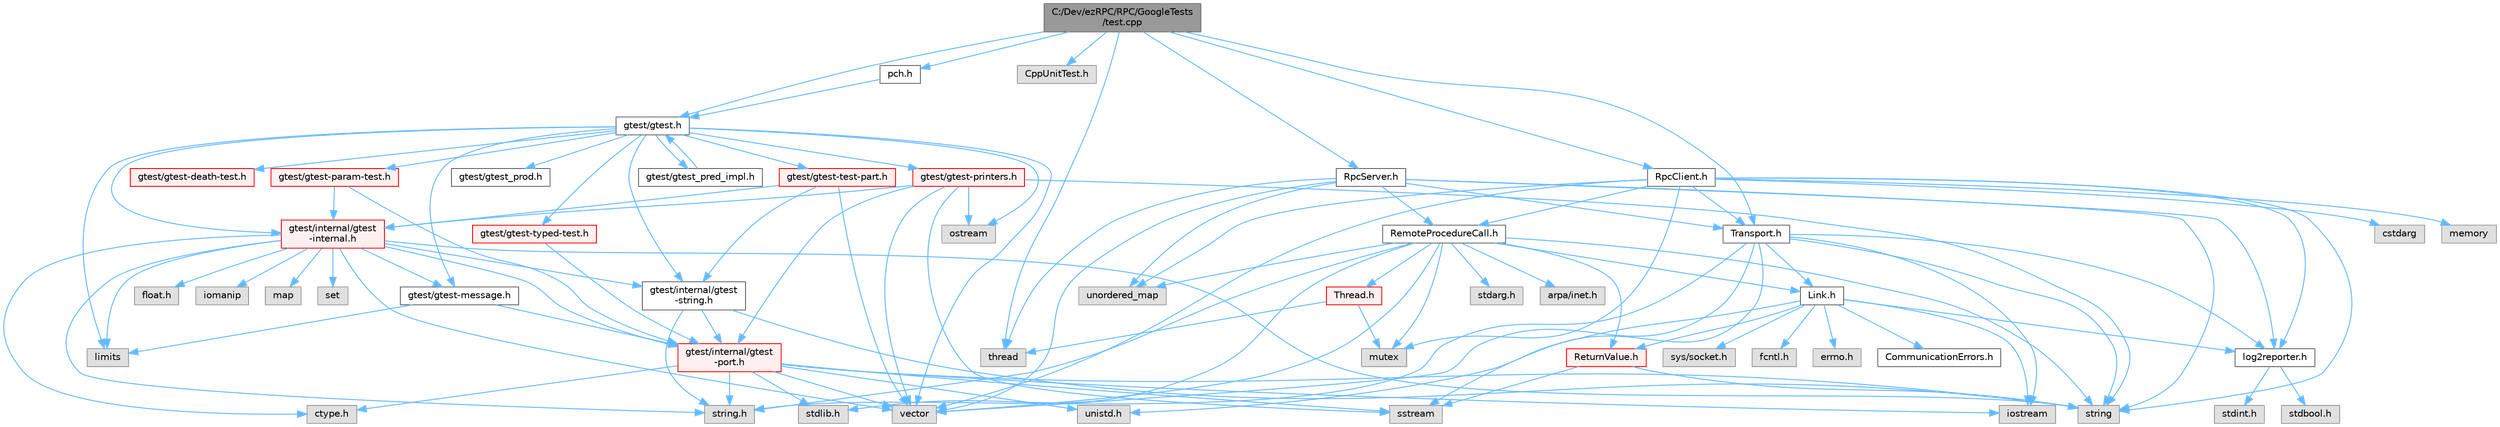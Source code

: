 digraph "C:/Dev/ezRPC/RPC/GoogleTests/test.cpp"
{
 // LATEX_PDF_SIZE
  bgcolor="transparent";
  edge [fontname=Helvetica,fontsize=10,labelfontname=Helvetica,labelfontsize=10];
  node [fontname=Helvetica,fontsize=10,shape=box,height=0.2,width=0.4];
  Node1 [id="Node000001",label="C:/Dev/ezRPC/RPC/GoogleTests\l/test.cpp",height=0.2,width=0.4,color="gray40", fillcolor="grey60", style="filled", fontcolor="black",tooltip=" "];
  Node1 -> Node2 [id="edge1_Node000001_Node000002",color="steelblue1",style="solid",tooltip=" "];
  Node2 [id="Node000002",label="pch.h",height=0.2,width=0.4,color="grey40", fillcolor="white", style="filled",URL="$_r_p_c_2_google_tests_2pch_8h.html",tooltip=" "];
  Node2 -> Node3 [id="edge2_Node000002_Node000003",color="steelblue1",style="solid",tooltip=" "];
  Node3 [id="Node000003",label="gtest/gtest.h",height=0.2,width=0.4,color="grey40", fillcolor="white", style="filled",URL="$gtest_8h.html",tooltip=" "];
  Node3 -> Node4 [id="edge3_Node000003_Node000004",color="steelblue1",style="solid",tooltip=" "];
  Node4 [id="Node000004",label="limits",height=0.2,width=0.4,color="grey60", fillcolor="#E0E0E0", style="filled",tooltip=" "];
  Node3 -> Node5 [id="edge4_Node000003_Node000005",color="steelblue1",style="solid",tooltip=" "];
  Node5 [id="Node000005",label="ostream",height=0.2,width=0.4,color="grey60", fillcolor="#E0E0E0", style="filled",tooltip=" "];
  Node3 -> Node6 [id="edge5_Node000003_Node000006",color="steelblue1",style="solid",tooltip=" "];
  Node6 [id="Node000006",label="vector",height=0.2,width=0.4,color="grey60", fillcolor="#E0E0E0", style="filled",tooltip=" "];
  Node3 -> Node7 [id="edge6_Node000003_Node000007",color="steelblue1",style="solid",tooltip=" "];
  Node7 [id="Node000007",label="gtest/internal/gtest\l-internal.h",height=0.2,width=0.4,color="red", fillcolor="#FFF0F0", style="filled",URL="$gtest-internal_8h.html",tooltip=" "];
  Node7 -> Node8 [id="edge7_Node000007_Node000008",color="steelblue1",style="solid",tooltip=" "];
  Node8 [id="Node000008",label="gtest/internal/gtest\l-port.h",height=0.2,width=0.4,color="red", fillcolor="#FFF0F0", style="filled",URL="$gtest-port_8h.html",tooltip=" "];
  Node8 -> Node9 [id="edge8_Node000008_Node000009",color="steelblue1",style="solid",tooltip=" "];
  Node9 [id="Node000009",label="ctype.h",height=0.2,width=0.4,color="grey60", fillcolor="#E0E0E0", style="filled",tooltip=" "];
  Node8 -> Node11 [id="edge9_Node000008_Node000011",color="steelblue1",style="solid",tooltip=" "];
  Node11 [id="Node000011",label="stdlib.h",height=0.2,width=0.4,color="grey60", fillcolor="#E0E0E0", style="filled",tooltip=" "];
  Node8 -> Node13 [id="edge10_Node000008_Node000013",color="steelblue1",style="solid",tooltip=" "];
  Node13 [id="Node000013",label="string.h",height=0.2,width=0.4,color="grey60", fillcolor="#E0E0E0", style="filled",tooltip=" "];
  Node8 -> Node16 [id="edge11_Node000008_Node000016",color="steelblue1",style="solid",tooltip=" "];
  Node16 [id="Node000016",label="string",height=0.2,width=0.4,color="grey60", fillcolor="#E0E0E0", style="filled",tooltip=" "];
  Node8 -> Node18 [id="edge12_Node000008_Node000018",color="steelblue1",style="solid",tooltip=" "];
  Node18 [id="Node000018",label="iostream",height=0.2,width=0.4,color="grey60", fillcolor="#E0E0E0", style="filled",tooltip=" "];
  Node8 -> Node19 [id="edge13_Node000008_Node000019",color="steelblue1",style="solid",tooltip=" "];
  Node19 [id="Node000019",label="sstream",height=0.2,width=0.4,color="grey60", fillcolor="#E0E0E0", style="filled",tooltip=" "];
  Node8 -> Node6 [id="edge14_Node000008_Node000006",color="steelblue1",style="solid",tooltip=" "];
  Node8 -> Node23 [id="edge15_Node000008_Node000023",color="steelblue1",style="solid",tooltip=" "];
  Node23 [id="Node000023",label="unistd.h",height=0.2,width=0.4,color="grey60", fillcolor="#E0E0E0", style="filled",tooltip=" "];
  Node7 -> Node9 [id="edge16_Node000007_Node000009",color="steelblue1",style="solid",tooltip=" "];
  Node7 -> Node28 [id="edge17_Node000007_Node000028",color="steelblue1",style="solid",tooltip=" "];
  Node28 [id="Node000028",label="float.h",height=0.2,width=0.4,color="grey60", fillcolor="#E0E0E0", style="filled",tooltip=" "];
  Node7 -> Node13 [id="edge18_Node000007_Node000013",color="steelblue1",style="solid",tooltip=" "];
  Node7 -> Node29 [id="edge19_Node000007_Node000029",color="steelblue1",style="solid",tooltip=" "];
  Node29 [id="Node000029",label="iomanip",height=0.2,width=0.4,color="grey60", fillcolor="#E0E0E0", style="filled",tooltip=" "];
  Node7 -> Node4 [id="edge20_Node000007_Node000004",color="steelblue1",style="solid",tooltip=" "];
  Node7 -> Node30 [id="edge21_Node000007_Node000030",color="steelblue1",style="solid",tooltip=" "];
  Node30 [id="Node000030",label="map",height=0.2,width=0.4,color="grey60", fillcolor="#E0E0E0", style="filled",tooltip=" "];
  Node7 -> Node31 [id="edge22_Node000007_Node000031",color="steelblue1",style="solid",tooltip=" "];
  Node31 [id="Node000031",label="set",height=0.2,width=0.4,color="grey60", fillcolor="#E0E0E0", style="filled",tooltip=" "];
  Node7 -> Node16 [id="edge23_Node000007_Node000016",color="steelblue1",style="solid",tooltip=" "];
  Node7 -> Node6 [id="edge24_Node000007_Node000006",color="steelblue1",style="solid",tooltip=" "];
  Node7 -> Node32 [id="edge25_Node000007_Node000032",color="steelblue1",style="solid",tooltip=" "];
  Node32 [id="Node000032",label="gtest/gtest-message.h",height=0.2,width=0.4,color="grey40", fillcolor="white", style="filled",URL="$gtest-message_8h.html",tooltip=" "];
  Node32 -> Node4 [id="edge26_Node000032_Node000004",color="steelblue1",style="solid",tooltip=" "];
  Node32 -> Node8 [id="edge27_Node000032_Node000008",color="steelblue1",style="solid",tooltip=" "];
  Node7 -> Node34 [id="edge28_Node000007_Node000034",color="steelblue1",style="solid",tooltip=" "];
  Node34 [id="Node000034",label="gtest/internal/gtest\l-string.h",height=0.2,width=0.4,color="grey40", fillcolor="white", style="filled",URL="$gtest-string_8h.html",tooltip=" "];
  Node34 -> Node13 [id="edge29_Node000034_Node000013",color="steelblue1",style="solid",tooltip=" "];
  Node34 -> Node16 [id="edge30_Node000034_Node000016",color="steelblue1",style="solid",tooltip=" "];
  Node34 -> Node8 [id="edge31_Node000034_Node000008",color="steelblue1",style="solid",tooltip=" "];
  Node3 -> Node34 [id="edge32_Node000003_Node000034",color="steelblue1",style="solid",tooltip=" "];
  Node3 -> Node36 [id="edge33_Node000003_Node000036",color="steelblue1",style="solid",tooltip=" "];
  Node36 [id="Node000036",label="gtest/gtest-death-test.h",height=0.2,width=0.4,color="red", fillcolor="#FFF0F0", style="filled",URL="$gtest-death-test_8h.html",tooltip=" "];
  Node3 -> Node32 [id="edge34_Node000003_Node000032",color="steelblue1",style="solid",tooltip=" "];
  Node3 -> Node38 [id="edge35_Node000003_Node000038",color="steelblue1",style="solid",tooltip=" "];
  Node38 [id="Node000038",label="gtest/gtest-param-test.h",height=0.2,width=0.4,color="red", fillcolor="#FFF0F0", style="filled",URL="$gtest-param-test_8h.html",tooltip=" "];
  Node38 -> Node8 [id="edge36_Node000038_Node000008",color="steelblue1",style="solid",tooltip=" "];
  Node38 -> Node7 [id="edge37_Node000038_Node000007",color="steelblue1",style="solid",tooltip=" "];
  Node3 -> Node43 [id="edge38_Node000003_Node000043",color="steelblue1",style="solid",tooltip=" "];
  Node43 [id="Node000043",label="gtest/gtest-printers.h",height=0.2,width=0.4,color="red", fillcolor="#FFF0F0", style="filled",URL="$gtest-printers_8h.html",tooltip=" "];
  Node43 -> Node5 [id="edge39_Node000043_Node000005",color="steelblue1",style="solid",tooltip=" "];
  Node43 -> Node19 [id="edge40_Node000043_Node000019",color="steelblue1",style="solid",tooltip=" "];
  Node43 -> Node16 [id="edge41_Node000043_Node000016",color="steelblue1",style="solid",tooltip=" "];
  Node43 -> Node6 [id="edge42_Node000043_Node000006",color="steelblue1",style="solid",tooltip=" "];
  Node43 -> Node8 [id="edge43_Node000043_Node000008",color="steelblue1",style="solid",tooltip=" "];
  Node43 -> Node7 [id="edge44_Node000043_Node000007",color="steelblue1",style="solid",tooltip=" "];
  Node3 -> Node46 [id="edge45_Node000003_Node000046",color="steelblue1",style="solid",tooltip=" "];
  Node46 [id="Node000046",label="gtest/gtest_prod.h",height=0.2,width=0.4,color="grey40", fillcolor="white", style="filled",URL="$gtest__prod_8h.html",tooltip=" "];
  Node3 -> Node47 [id="edge46_Node000003_Node000047",color="steelblue1",style="solid",tooltip=" "];
  Node47 [id="Node000047",label="gtest/gtest-test-part.h",height=0.2,width=0.4,color="red", fillcolor="#FFF0F0", style="filled",URL="$gtest-test-part_8h.html",tooltip=" "];
  Node47 -> Node6 [id="edge47_Node000047_Node000006",color="steelblue1",style="solid",tooltip=" "];
  Node47 -> Node7 [id="edge48_Node000047_Node000007",color="steelblue1",style="solid",tooltip=" "];
  Node47 -> Node34 [id="edge49_Node000047_Node000034",color="steelblue1",style="solid",tooltip=" "];
  Node3 -> Node49 [id="edge50_Node000003_Node000049",color="steelblue1",style="solid",tooltip=" "];
  Node49 [id="Node000049",label="gtest/gtest-typed-test.h",height=0.2,width=0.4,color="red", fillcolor="#FFF0F0", style="filled",URL="$gtest-typed-test_8h.html",tooltip=" "];
  Node49 -> Node8 [id="edge51_Node000049_Node000008",color="steelblue1",style="solid",tooltip=" "];
  Node3 -> Node50 [id="edge52_Node000003_Node000050",color="steelblue1",style="solid",tooltip=" "];
  Node50 [id="Node000050",label="gtest/gtest_pred_impl.h",height=0.2,width=0.4,color="grey40", fillcolor="white", style="filled",URL="$gtest__pred__impl_8h.html",tooltip=" "];
  Node50 -> Node3 [id="edge53_Node000050_Node000003",color="steelblue1",style="solid",tooltip=" "];
  Node1 -> Node51 [id="edge54_Node000001_Node000051",color="steelblue1",style="solid",tooltip=" "];
  Node51 [id="Node000051",label="CppUnitTest.h",height=0.2,width=0.4,color="grey60", fillcolor="#E0E0E0", style="filled",tooltip=" "];
  Node1 -> Node52 [id="edge55_Node000001_Node000052",color="steelblue1",style="solid",tooltip=" "];
  Node52 [id="Node000052",label="RpcServer.h",height=0.2,width=0.4,color="grey40", fillcolor="white", style="filled",URL="$_r_p_c_server_8h.html",tooltip=" "];
  Node52 -> Node6 [id="edge56_Node000052_Node000006",color="steelblue1",style="solid",tooltip=" "];
  Node52 -> Node16 [id="edge57_Node000052_Node000016",color="steelblue1",style="solid",tooltip=" "];
  Node52 -> Node53 [id="edge58_Node000052_Node000053",color="steelblue1",style="solid",tooltip=" "];
  Node53 [id="Node000053",label="unordered_map",height=0.2,width=0.4,color="grey60", fillcolor="#E0E0E0", style="filled",tooltip=" "];
  Node52 -> Node54 [id="edge59_Node000052_Node000054",color="steelblue1",style="solid",tooltip=" "];
  Node54 [id="Node000054",label="thread",height=0.2,width=0.4,color="grey60", fillcolor="#E0E0E0", style="filled",tooltip=" "];
  Node52 -> Node55 [id="edge60_Node000052_Node000055",color="steelblue1",style="solid",tooltip=" "];
  Node55 [id="Node000055",label="log2reporter.h",height=0.2,width=0.4,color="grey40", fillcolor="white", style="filled",URL="$log2reporter_8h.html",tooltip=" "];
  Node55 -> Node56 [id="edge61_Node000055_Node000056",color="steelblue1",style="solid",tooltip=" "];
  Node56 [id="Node000056",label="stdint.h",height=0.2,width=0.4,color="grey60", fillcolor="#E0E0E0", style="filled",tooltip=" "];
  Node55 -> Node57 [id="edge62_Node000055_Node000057",color="steelblue1",style="solid",tooltip=" "];
  Node57 [id="Node000057",label="stdbool.h",height=0.2,width=0.4,color="grey60", fillcolor="#E0E0E0", style="filled",tooltip=" "];
  Node52 -> Node58 [id="edge63_Node000052_Node000058",color="steelblue1",style="solid",tooltip=" "];
  Node58 [id="Node000058",label="Transport.h",height=0.2,width=0.4,color="grey40", fillcolor="white", style="filled",URL="$_transport_8h.html",tooltip=" "];
  Node58 -> Node13 [id="edge64_Node000058_Node000013",color="steelblue1",style="solid",tooltip=" "];
  Node58 -> Node19 [id="edge65_Node000058_Node000019",color="steelblue1",style="solid",tooltip=" "];
  Node58 -> Node18 [id="edge66_Node000058_Node000018",color="steelblue1",style="solid",tooltip=" "];
  Node58 -> Node6 [id="edge67_Node000058_Node000006",color="steelblue1",style="solid",tooltip=" "];
  Node58 -> Node16 [id="edge68_Node000058_Node000016",color="steelblue1",style="solid",tooltip=" "];
  Node58 -> Node55 [id="edge69_Node000058_Node000055",color="steelblue1",style="solid",tooltip=" "];
  Node58 -> Node59 [id="edge70_Node000058_Node000059",color="steelblue1",style="solid",tooltip=" "];
  Node59 [id="Node000059",label="Link.h",height=0.2,width=0.4,color="grey40", fillcolor="white", style="filled",URL="$_link_8h.html",tooltip=" "];
  Node59 -> Node23 [id="edge71_Node000059_Node000023",color="steelblue1",style="solid",tooltip=" "];
  Node59 -> Node60 [id="edge72_Node000059_Node000060",color="steelblue1",style="solid",tooltip=" "];
  Node60 [id="Node000060",label="sys/socket.h",height=0.2,width=0.4,color="grey60", fillcolor="#E0E0E0", style="filled",tooltip=" "];
  Node59 -> Node18 [id="edge73_Node000059_Node000018",color="steelblue1",style="solid",tooltip=" "];
  Node59 -> Node61 [id="edge74_Node000059_Node000061",color="steelblue1",style="solid",tooltip=" "];
  Node61 [id="Node000061",label="fcntl.h",height=0.2,width=0.4,color="grey60", fillcolor="#E0E0E0", style="filled",tooltip=" "];
  Node59 -> Node62 [id="edge75_Node000059_Node000062",color="steelblue1",style="solid",tooltip=" "];
  Node62 [id="Node000062",label="errno.h",height=0.2,width=0.4,color="grey60", fillcolor="#E0E0E0", style="filled",tooltip=" "];
  Node59 -> Node55 [id="edge76_Node000059_Node000055",color="steelblue1",style="solid",tooltip=" "];
  Node59 -> Node63 [id="edge77_Node000059_Node000063",color="steelblue1",style="solid",tooltip=" "];
  Node63 [id="Node000063",label="ReturnValue.h",height=0.2,width=0.4,color="red", fillcolor="#FFF0F0", style="filled",URL="$_return_value_8h.html",tooltip=" "];
  Node63 -> Node16 [id="edge78_Node000063_Node000016",color="steelblue1",style="solid",tooltip=" "];
  Node63 -> Node19 [id="edge79_Node000063_Node000019",color="steelblue1",style="solid",tooltip=" "];
  Node59 -> Node67 [id="edge80_Node000059_Node000067",color="steelblue1",style="solid",tooltip=" "];
  Node67 [id="Node000067",label="CommunicationErrors.h",height=0.2,width=0.4,color="grey40", fillcolor="white", style="filled",URL="$_communication_errors_8h.html",tooltip=" "];
  Node52 -> Node68 [id="edge81_Node000052_Node000068",color="steelblue1",style="solid",tooltip=" "];
  Node68 [id="Node000068",label="RemoteProcedureCall.h",height=0.2,width=0.4,color="grey40", fillcolor="white", style="filled",URL="$_remote_procedure_call_8h.html",tooltip=" "];
  Node68 -> Node16 [id="edge82_Node000068_Node000016",color="steelblue1",style="solid",tooltip=" "];
  Node68 -> Node6 [id="edge83_Node000068_Node000006",color="steelblue1",style="solid",tooltip=" "];
  Node68 -> Node69 [id="edge84_Node000068_Node000069",color="steelblue1",style="solid",tooltip=" "];
  Node69 [id="Node000069",label="mutex",height=0.2,width=0.4,color="grey60", fillcolor="#E0E0E0", style="filled",tooltip=" "];
  Node68 -> Node53 [id="edge85_Node000068_Node000053",color="steelblue1",style="solid",tooltip=" "];
  Node68 -> Node70 [id="edge86_Node000068_Node000070",color="steelblue1",style="solid",tooltip=" "];
  Node70 [id="Node000070",label="stdarg.h",height=0.2,width=0.4,color="grey60", fillcolor="#E0E0E0", style="filled",tooltip=" "];
  Node68 -> Node59 [id="edge87_Node000068_Node000059",color="steelblue1",style="solid",tooltip=" "];
  Node68 -> Node13 [id="edge88_Node000068_Node000013",color="steelblue1",style="solid",tooltip=" "];
  Node68 -> Node11 [id="edge89_Node000068_Node000011",color="steelblue1",style="solid",tooltip=" "];
  Node68 -> Node71 [id="edge90_Node000068_Node000071",color="steelblue1",style="solid",tooltip=" "];
  Node71 [id="Node000071",label="Thread.h",height=0.2,width=0.4,color="red", fillcolor="#FFF0F0", style="filled",URL="$_thread_8h.html",tooltip=" "];
  Node71 -> Node54 [id="edge91_Node000071_Node000054",color="steelblue1",style="solid",tooltip=" "];
  Node71 -> Node69 [id="edge92_Node000071_Node000069",color="steelblue1",style="solid",tooltip=" "];
  Node68 -> Node63 [id="edge93_Node000068_Node000063",color="steelblue1",style="solid",tooltip=" "];
  Node68 -> Node73 [id="edge94_Node000068_Node000073",color="steelblue1",style="solid",tooltip=" "];
  Node73 [id="Node000073",label="arpa/inet.h",height=0.2,width=0.4,color="grey60", fillcolor="#E0E0E0", style="filled",tooltip=" "];
  Node1 -> Node74 [id="edge95_Node000001_Node000074",color="steelblue1",style="solid",tooltip=" "];
  Node74 [id="Node000074",label="RpcClient.h",height=0.2,width=0.4,color="grey40", fillcolor="white", style="filled",URL="$_r_p_c_client_8h.html",tooltip=" "];
  Node74 -> Node16 [id="edge96_Node000074_Node000016",color="steelblue1",style="solid",tooltip=" "];
  Node74 -> Node75 [id="edge97_Node000074_Node000075",color="steelblue1",style="solid",tooltip=" "];
  Node75 [id="Node000075",label="cstdarg",height=0.2,width=0.4,color="grey60", fillcolor="#E0E0E0", style="filled",tooltip=" "];
  Node74 -> Node76 [id="edge98_Node000074_Node000076",color="steelblue1",style="solid",tooltip=" "];
  Node76 [id="Node000076",label="memory",height=0.2,width=0.4,color="grey60", fillcolor="#E0E0E0", style="filled",tooltip=" "];
  Node74 -> Node6 [id="edge99_Node000074_Node000006",color="steelblue1",style="solid",tooltip=" "];
  Node74 -> Node69 [id="edge100_Node000074_Node000069",color="steelblue1",style="solid",tooltip=" "];
  Node74 -> Node53 [id="edge101_Node000074_Node000053",color="steelblue1",style="solid",tooltip=" "];
  Node74 -> Node55 [id="edge102_Node000074_Node000055",color="steelblue1",style="solid",tooltip=" "];
  Node74 -> Node58 [id="edge103_Node000074_Node000058",color="steelblue1",style="solid",tooltip=" "];
  Node74 -> Node68 [id="edge104_Node000074_Node000068",color="steelblue1",style="solid",tooltip=" "];
  Node1 -> Node58 [id="edge105_Node000001_Node000058",color="steelblue1",style="solid",tooltip=" "];
  Node1 -> Node3 [id="edge106_Node000001_Node000003",color="steelblue1",style="solid",tooltip=" "];
  Node1 -> Node54 [id="edge107_Node000001_Node000054",color="steelblue1",style="solid",tooltip=" "];
}
